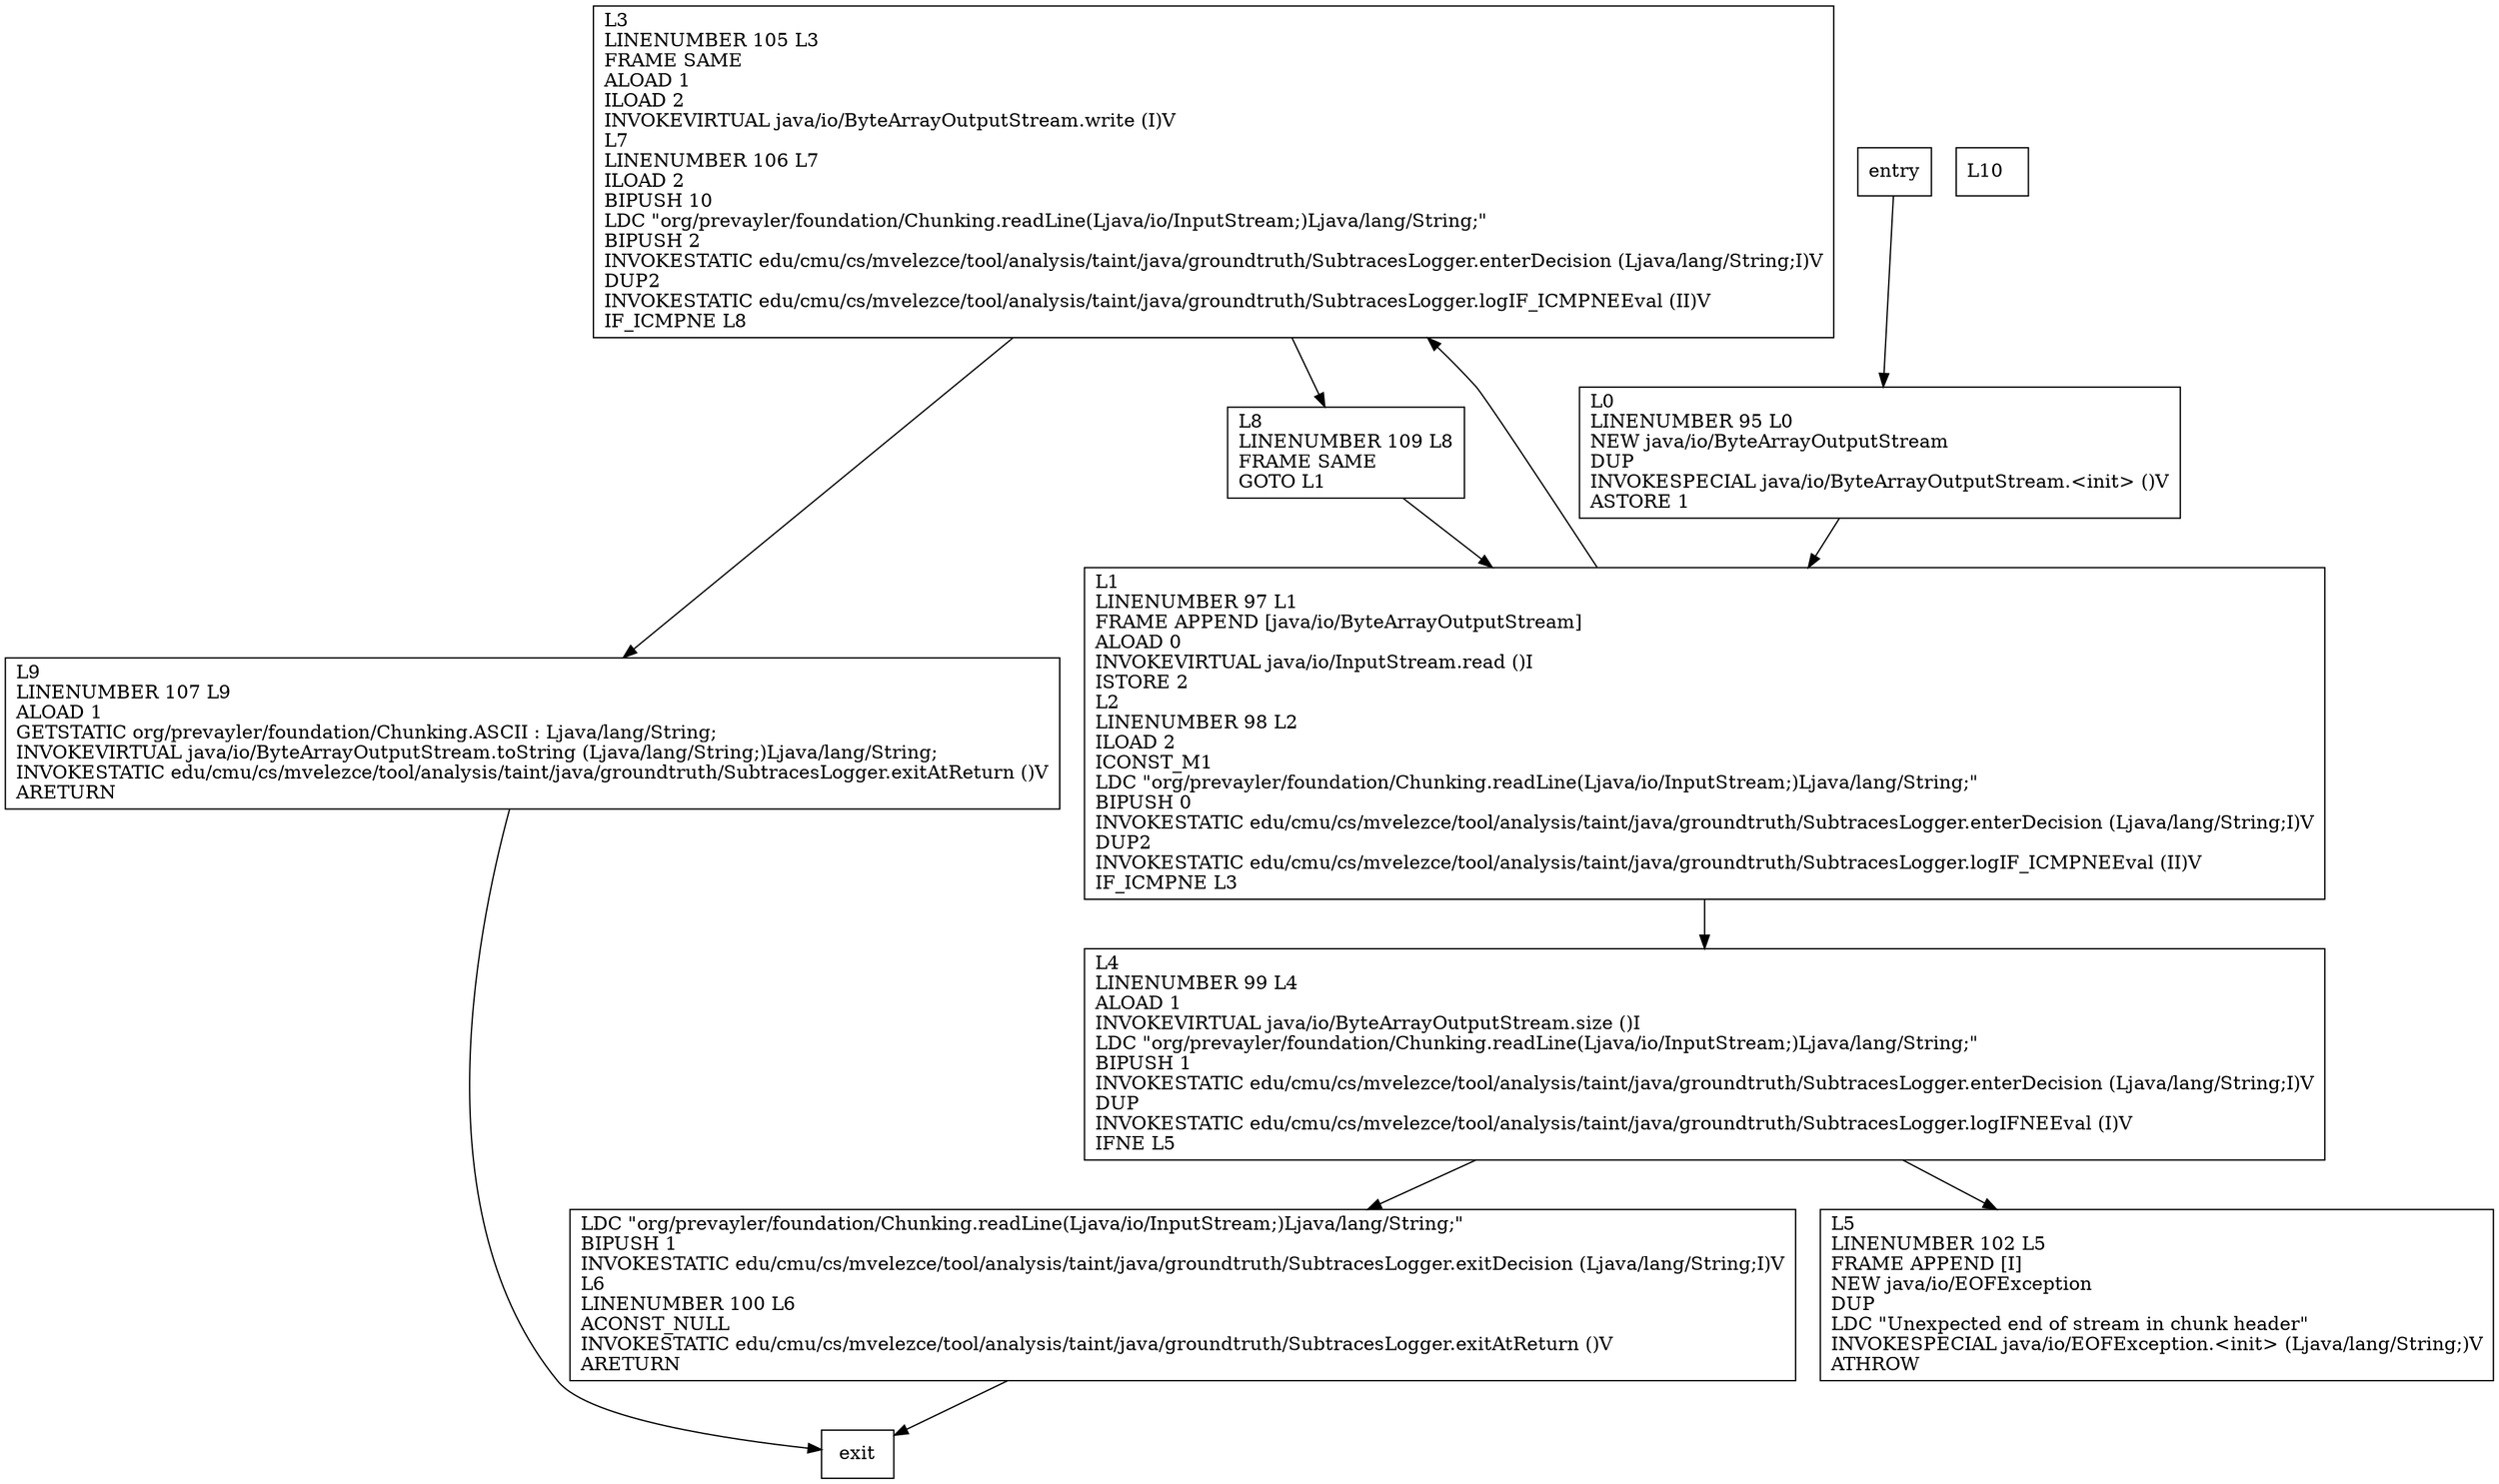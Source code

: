 digraph readLine {
node [shape=record];
408544604 [label="L5\lLINENUMBER 102 L5\lFRAME APPEND [I]\lNEW java/io/EOFException\lDUP\lLDC \"Unexpected end of stream in chunk header\"\lINVOKESPECIAL java/io/EOFException.\<init\> (Ljava/lang/String;)V\lATHROW\l"];
1510403823 [label="L10\l"];
220371218 [label="L9\lLINENUMBER 107 L9\lALOAD 1\lGETSTATIC org/prevayler/foundation/Chunking.ASCII : Ljava/lang/String;\lINVOKEVIRTUAL java/io/ByteArrayOutputStream.toString (Ljava/lang/String;)Ljava/lang/String;\lINVOKESTATIC edu/cmu/cs/mvelezce/tool/analysis/taint/java/groundtruth/SubtracesLogger.exitAtReturn ()V\lARETURN\l"];
1614556654 [label="L1\lLINENUMBER 97 L1\lFRAME APPEND [java/io/ByteArrayOutputStream]\lALOAD 0\lINVOKEVIRTUAL java/io/InputStream.read ()I\lISTORE 2\lL2\lLINENUMBER 98 L2\lILOAD 2\lICONST_M1\lLDC \"org/prevayler/foundation/Chunking.readLine(Ljava/io/InputStream;)Ljava/lang/String;\"\lBIPUSH 0\lINVOKESTATIC edu/cmu/cs/mvelezce/tool/analysis/taint/java/groundtruth/SubtracesLogger.enterDecision (Ljava/lang/String;I)V\lDUP2\lINVOKESTATIC edu/cmu/cs/mvelezce/tool/analysis/taint/java/groundtruth/SubtracesLogger.logIF_ICMPNEEval (II)V\lIF_ICMPNE L3\l"];
420215012 [label="LDC \"org/prevayler/foundation/Chunking.readLine(Ljava/io/InputStream;)Ljava/lang/String;\"\lBIPUSH 1\lINVOKESTATIC edu/cmu/cs/mvelezce/tool/analysis/taint/java/groundtruth/SubtracesLogger.exitDecision (Ljava/lang/String;I)V\lL6\lLINENUMBER 100 L6\lACONST_NULL\lINVOKESTATIC edu/cmu/cs/mvelezce/tool/analysis/taint/java/groundtruth/SubtracesLogger.exitAtReturn ()V\lARETURN\l"];
2055962129 [label="L8\lLINENUMBER 109 L8\lFRAME SAME\lGOTO L1\l"];
1356228258 [label="L4\lLINENUMBER 99 L4\lALOAD 1\lINVOKEVIRTUAL java/io/ByteArrayOutputStream.size ()I\lLDC \"org/prevayler/foundation/Chunking.readLine(Ljava/io/InputStream;)Ljava/lang/String;\"\lBIPUSH 1\lINVOKESTATIC edu/cmu/cs/mvelezce/tool/analysis/taint/java/groundtruth/SubtracesLogger.enterDecision (Ljava/lang/String;I)V\lDUP\lINVOKESTATIC edu/cmu/cs/mvelezce/tool/analysis/taint/java/groundtruth/SubtracesLogger.logIFNEEval (I)V\lIFNE L5\l"];
1904923558 [label="L0\lLINENUMBER 95 L0\lNEW java/io/ByteArrayOutputStream\lDUP\lINVOKESPECIAL java/io/ByteArrayOutputStream.\<init\> ()V\lASTORE 1\l"];
1063847668 [label="L3\lLINENUMBER 105 L3\lFRAME SAME\lALOAD 1\lILOAD 2\lINVOKEVIRTUAL java/io/ByteArrayOutputStream.write (I)V\lL7\lLINENUMBER 106 L7\lILOAD 2\lBIPUSH 10\lLDC \"org/prevayler/foundation/Chunking.readLine(Ljava/io/InputStream;)Ljava/lang/String;\"\lBIPUSH 2\lINVOKESTATIC edu/cmu/cs/mvelezce/tool/analysis/taint/java/groundtruth/SubtracesLogger.enterDecision (Ljava/lang/String;I)V\lDUP2\lINVOKESTATIC edu/cmu/cs/mvelezce/tool/analysis/taint/java/groundtruth/SubtracesLogger.logIF_ICMPNEEval (II)V\lIF_ICMPNE L8\l"];
entry;
exit;
entry -> 1904923558;
220371218 -> exit;
1614556654 -> 1356228258;
1614556654 -> 1063847668;
420215012 -> exit;
2055962129 -> 1614556654;
1356228258 -> 408544604;
1356228258 -> 420215012;
1904923558 -> 1614556654;
1063847668 -> 220371218;
1063847668 -> 2055962129;
}
